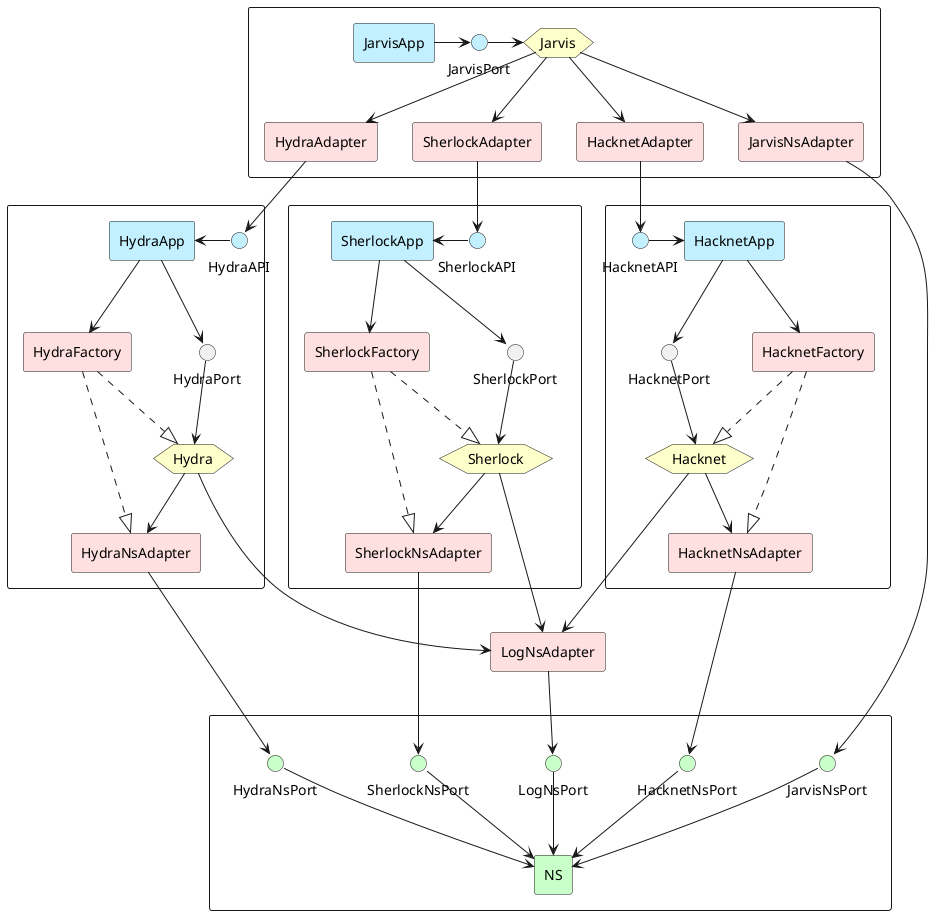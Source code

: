 @startuml
skinparam componentStyle rectangle

rectangle {
    hexagon Jarvis #Business

    component JarvisApp #Application
    interface JarvisPort #Application

    component HydraAdapter #Implementation
    component SherlockAdapter #Implementation
    component HacknetAdapter #Implementation
    component JarvisNsAdapter #Implementation
}

rectangle {
    component HydraApp #Application
    interface HydraAPI #Application

    hexagon Hydra #Business
    interface HydraPort

    component HydraNsAdapter #Implementation

    component HydraFactory #Implementation
}

rectangle {
    component SherlockApp #Application
    interface SherlockAPI #Application

    hexagon Sherlock #Business
    interface SherlockPort

    component SherlockNsAdapter #Implementation

    component SherlockFactory #Implementation
}

rectangle {
    component HacknetApp #Application
    interface HacknetAPI #Application

    hexagon Hacknet #Business
    interface HacknetPort

    component HacknetNsAdapter #Implementation

    component HacknetFactory #Implementation
}

component LogNsAdapter #Implementation

rectangle {
    interface JarvisNsPort #Technology
    interface HacknetNsPort #Technology
    interface SherlockNsPort #Technology
    interface HydraNsPort #Technology
    interface LogNsPort #Technology

    component NS #Technology
}

'Jarvis
    ' Application
    JarvisApp -r-> JarvisPort

    'Adapters
    JarvisPort -r-> Jarvis
    Jarvis --> HydraAdapter
    Jarvis --> HacknetAdapter
    Jarvis --> SherlockAdapter
    Jarvis --> JarvisNsAdapter

' Hydra
    HydraAPI -l-> HydraApp
    HydraApp --> HydraFactory
    HydraApp --> HydraPort
    HydraPort --> Hydra
    Hydra --> HydraNsAdapter
    Hydra ---> LogNsAdapter
    HydraFactory ..|> HydraNsAdapter
    HydraFactory ..|> Hydra

' Sherlock
    SherlockAPI -l-> SherlockApp
    SherlockApp --> SherlockFactory
    SherlockApp --> SherlockPort
    SherlockPort --> Sherlock
    Sherlock --> SherlockNsAdapter
    Sherlock ---> LogNsAdapter
    SherlockFactory ..|> SherlockNsAdapter
    SherlockFactory ..|> Sherlock

' Hacknet
    HacknetAPI -r-> HacknetApp
    HacknetApp --> HacknetFactory
    HacknetApp --> HacknetPort
    HacknetPort --> Hacknet
    Hacknet --> HacknetNsAdapter
    Hacknet ---> LogNsAdapter
    HacknetFactory ..|> HacknetNsAdapter
    HacknetFactory ..|> Hacknet

' NS
    LogNsAdapter --> LogNsPort
    JarvisNsPort --> NS
    SherlockNsPort --> NS
    HacknetNsPort --> NS
    HydraNsPort --> NS
    LogNsPort --> NS

' Integration
    ' Jarvis to modules
    HacknetAdapter --> HacknetAPI
    SherlockAdapter --> SherlockAPI
    HydraAdapter --> HydraAPI

    ' Modules to NS
    SherlockNsAdapter --> SherlockNsPort
    HydraNsAdapter --> HydraNsPort
    HacknetNsAdapter --> HacknetNsPort
    JarvisNsAdapter --> JarvisNsPort

@enduml